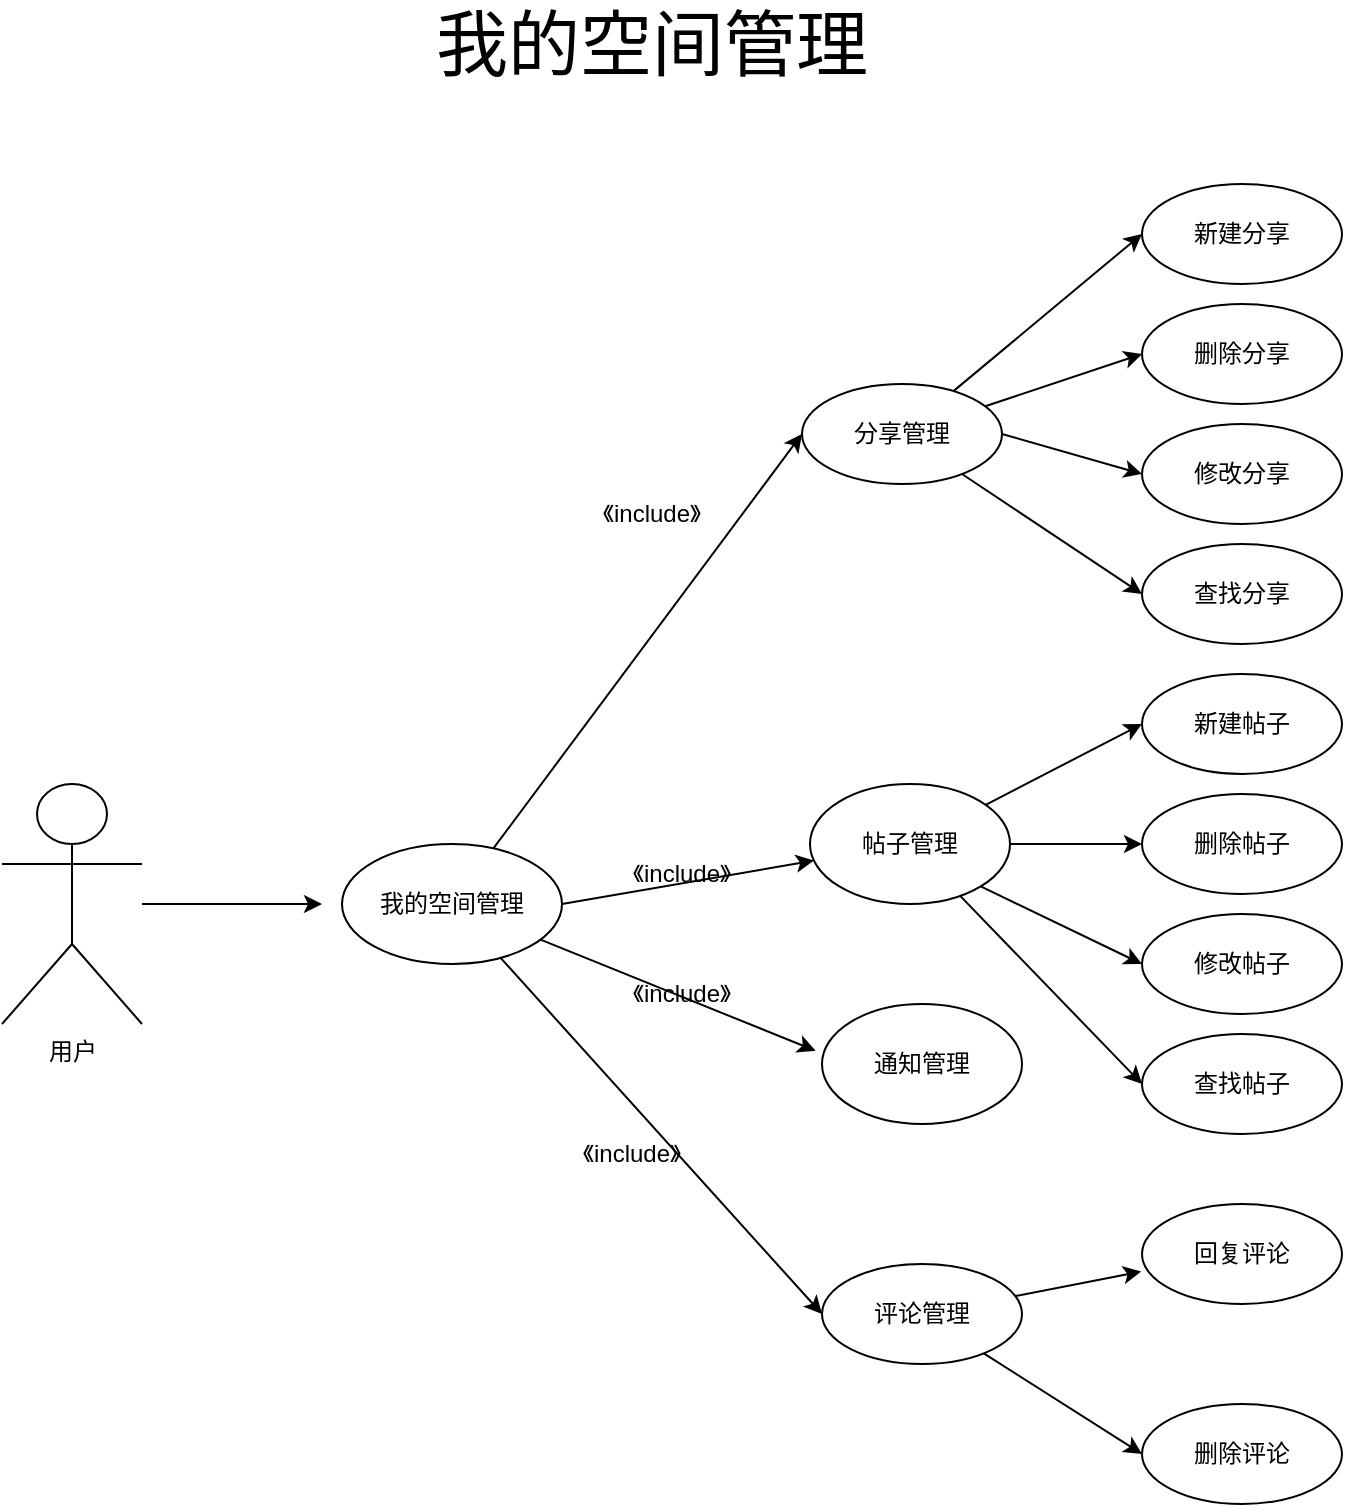 <mxfile version="14.5.8" type="github">
  <diagram id="bwJocp46GtlEM1BUu3Q2" name="第 1 页">
    <mxGraphModel dx="1504" dy="579" grid="1" gridSize="10" guides="1" tooltips="1" connect="1" arrows="1" fold="1" page="1" pageScale="1" pageWidth="827" pageHeight="1169" math="0" shadow="0">
      <root>
        <mxCell id="0" />
        <mxCell id="1" parent="0" />
        <mxCell id="QmwEEpF4zXc-ardIhflR-2" value="&lt;font style=&quot;font-size: 36px&quot;&gt;我的空间管理&lt;/font&gt;" style="text;html=1;strokeColor=none;fillColor=none;align=center;verticalAlign=middle;whiteSpace=wrap;rounded=0;" vertex="1" parent="1">
          <mxGeometry x="270" y="80" width="230" height="20" as="geometry" />
        </mxCell>
        <mxCell id="QmwEEpF4zXc-ardIhflR-46" value="" style="group" vertex="1" connectable="0" parent="1">
          <mxGeometry x="230" y="160" width="500" height="660" as="geometry" />
        </mxCell>
        <mxCell id="QmwEEpF4zXc-ardIhflR-3" value="帖子管理" style="ellipse;whiteSpace=wrap;html=1;" vertex="1" parent="QmwEEpF4zXc-ardIhflR-46">
          <mxGeometry x="234" y="300" width="100" height="60" as="geometry" />
        </mxCell>
        <mxCell id="QmwEEpF4zXc-ardIhflR-4" value="分享管理" style="ellipse;whiteSpace=wrap;html=1;" vertex="1" parent="QmwEEpF4zXc-ardIhflR-46">
          <mxGeometry x="230" y="100" width="100" height="50" as="geometry" />
        </mxCell>
        <mxCell id="QmwEEpF4zXc-ardIhflR-5" value="评论管理" style="ellipse;whiteSpace=wrap;html=1;" vertex="1" parent="QmwEEpF4zXc-ardIhflR-46">
          <mxGeometry x="240" y="540" width="100" height="50" as="geometry" />
        </mxCell>
        <mxCell id="QmwEEpF4zXc-ardIhflR-6" style="edgeStyle=none;rounded=0;orthogonalLoop=1;jettySize=auto;html=1;exitX=1;exitY=0.5;exitDx=0;exitDy=0;" edge="1" parent="QmwEEpF4zXc-ardIhflR-46" source="QmwEEpF4zXc-ardIhflR-9" target="QmwEEpF4zXc-ardIhflR-3">
          <mxGeometry x="-26" y="-5" as="geometry" />
        </mxCell>
        <mxCell id="QmwEEpF4zXc-ardIhflR-7" style="edgeStyle=none;rounded=0;orthogonalLoop=1;jettySize=auto;html=1;entryX=0;entryY=0.5;entryDx=0;entryDy=0;" edge="1" parent="QmwEEpF4zXc-ardIhflR-46" source="QmwEEpF4zXc-ardIhflR-9" target="QmwEEpF4zXc-ardIhflR-4">
          <mxGeometry x="-26" y="-5" as="geometry" />
        </mxCell>
        <mxCell id="QmwEEpF4zXc-ardIhflR-8" style="edgeStyle=none;rounded=0;orthogonalLoop=1;jettySize=auto;html=1;entryX=0;entryY=0.5;entryDx=0;entryDy=0;" edge="1" parent="QmwEEpF4zXc-ardIhflR-46" source="QmwEEpF4zXc-ardIhflR-9" target="QmwEEpF4zXc-ardIhflR-5">
          <mxGeometry x="-26" y="-5" as="geometry" />
        </mxCell>
        <mxCell id="QmwEEpF4zXc-ardIhflR-9" value="我的空间管理" style="ellipse;whiteSpace=wrap;html=1;" vertex="1" parent="QmwEEpF4zXc-ardIhflR-46">
          <mxGeometry y="330" width="110" height="60" as="geometry" />
        </mxCell>
        <mxCell id="QmwEEpF4zXc-ardIhflR-11" value="《include》" style="text;html=1;strokeColor=none;fillColor=none;align=center;verticalAlign=middle;whiteSpace=wrap;rounded=0;" vertex="1" parent="QmwEEpF4zXc-ardIhflR-46">
          <mxGeometry x="140" y="335" width="60" height="20" as="geometry" />
        </mxCell>
        <mxCell id="QmwEEpF4zXc-ardIhflR-12" value="《include》" style="text;html=1;strokeColor=none;fillColor=none;align=center;verticalAlign=middle;whiteSpace=wrap;rounded=0;" vertex="1" parent="QmwEEpF4zXc-ardIhflR-46">
          <mxGeometry x="120" y="150" width="70" height="30" as="geometry" />
        </mxCell>
        <mxCell id="QmwEEpF4zXc-ardIhflR-13" value="《include》" style="text;html=1;strokeColor=none;fillColor=none;align=center;verticalAlign=middle;whiteSpace=wrap;rounded=0;" vertex="1" parent="QmwEEpF4zXc-ardIhflR-46">
          <mxGeometry x="135" y="390" width="70" height="30" as="geometry" />
        </mxCell>
        <mxCell id="QmwEEpF4zXc-ardIhflR-15" value="新建分享" style="ellipse;whiteSpace=wrap;html=1;" vertex="1" parent="QmwEEpF4zXc-ardIhflR-46">
          <mxGeometry x="400" width="100" height="50" as="geometry" />
        </mxCell>
        <mxCell id="QmwEEpF4zXc-ardIhflR-16" value="" style="rounded=0;orthogonalLoop=1;jettySize=auto;html=1;entryX=0;entryY=0.5;entryDx=0;entryDy=0;" edge="1" parent="QmwEEpF4zXc-ardIhflR-46" source="QmwEEpF4zXc-ardIhflR-4" target="QmwEEpF4zXc-ardIhflR-15">
          <mxGeometry relative="1" as="geometry" />
        </mxCell>
        <mxCell id="QmwEEpF4zXc-ardIhflR-17" value="删除分享" style="ellipse;whiteSpace=wrap;html=1;" vertex="1" parent="QmwEEpF4zXc-ardIhflR-46">
          <mxGeometry x="400" y="60" width="100" height="50" as="geometry" />
        </mxCell>
        <mxCell id="QmwEEpF4zXc-ardIhflR-20" style="edgeStyle=none;rounded=0;orthogonalLoop=1;jettySize=auto;html=1;entryX=0;entryY=0.5;entryDx=0;entryDy=0;" edge="1" parent="QmwEEpF4zXc-ardIhflR-46" source="QmwEEpF4zXc-ardIhflR-4" target="QmwEEpF4zXc-ardIhflR-17">
          <mxGeometry relative="1" as="geometry" />
        </mxCell>
        <mxCell id="QmwEEpF4zXc-ardIhflR-18" value="查找分享" style="ellipse;whiteSpace=wrap;html=1;" vertex="1" parent="QmwEEpF4zXc-ardIhflR-46">
          <mxGeometry x="400" y="180" width="100" height="50" as="geometry" />
        </mxCell>
        <mxCell id="QmwEEpF4zXc-ardIhflR-22" style="edgeStyle=none;rounded=0;orthogonalLoop=1;jettySize=auto;html=1;entryX=0;entryY=0.5;entryDx=0;entryDy=0;" edge="1" parent="QmwEEpF4zXc-ardIhflR-46" source="QmwEEpF4zXc-ardIhflR-4" target="QmwEEpF4zXc-ardIhflR-18">
          <mxGeometry relative="1" as="geometry" />
        </mxCell>
        <mxCell id="QmwEEpF4zXc-ardIhflR-19" value="修改分享" style="ellipse;whiteSpace=wrap;html=1;" vertex="1" parent="QmwEEpF4zXc-ardIhflR-46">
          <mxGeometry x="400" y="120" width="100" height="50" as="geometry" />
        </mxCell>
        <mxCell id="QmwEEpF4zXc-ardIhflR-21" style="edgeStyle=none;rounded=0;orthogonalLoop=1;jettySize=auto;html=1;exitX=1;exitY=0.5;exitDx=0;exitDy=0;entryX=0;entryY=0.5;entryDx=0;entryDy=0;" edge="1" parent="QmwEEpF4zXc-ardIhflR-46" source="QmwEEpF4zXc-ardIhflR-4" target="QmwEEpF4zXc-ardIhflR-19">
          <mxGeometry relative="1" as="geometry" />
        </mxCell>
        <mxCell id="QmwEEpF4zXc-ardIhflR-27" value="新建帖子" style="ellipse;whiteSpace=wrap;html=1;" vertex="1" parent="QmwEEpF4zXc-ardIhflR-46">
          <mxGeometry x="400" y="245" width="100" height="50" as="geometry" />
        </mxCell>
        <mxCell id="QmwEEpF4zXc-ardIhflR-31" style="edgeStyle=none;rounded=0;orthogonalLoop=1;jettySize=auto;html=1;entryX=0;entryY=0.5;entryDx=0;entryDy=0;" edge="1" parent="QmwEEpF4zXc-ardIhflR-46" source="QmwEEpF4zXc-ardIhflR-3" target="QmwEEpF4zXc-ardIhflR-27">
          <mxGeometry relative="1" as="geometry" />
        </mxCell>
        <mxCell id="QmwEEpF4zXc-ardIhflR-28" value="删除帖子" style="ellipse;whiteSpace=wrap;html=1;" vertex="1" parent="QmwEEpF4zXc-ardIhflR-46">
          <mxGeometry x="400" y="305" width="100" height="50" as="geometry" />
        </mxCell>
        <mxCell id="QmwEEpF4zXc-ardIhflR-32" style="edgeStyle=none;rounded=0;orthogonalLoop=1;jettySize=auto;html=1;entryX=0;entryY=0.5;entryDx=0;entryDy=0;" edge="1" parent="QmwEEpF4zXc-ardIhflR-46" source="QmwEEpF4zXc-ardIhflR-3" target="QmwEEpF4zXc-ardIhflR-28">
          <mxGeometry relative="1" as="geometry" />
        </mxCell>
        <mxCell id="QmwEEpF4zXc-ardIhflR-29" value="查找帖子" style="ellipse;whiteSpace=wrap;html=1;" vertex="1" parent="QmwEEpF4zXc-ardIhflR-46">
          <mxGeometry x="400" y="425" width="100" height="50" as="geometry" />
        </mxCell>
        <mxCell id="QmwEEpF4zXc-ardIhflR-34" style="edgeStyle=none;rounded=0;orthogonalLoop=1;jettySize=auto;html=1;entryX=0;entryY=0.5;entryDx=0;entryDy=0;" edge="1" parent="QmwEEpF4zXc-ardIhflR-46" source="QmwEEpF4zXc-ardIhflR-3" target="QmwEEpF4zXc-ardIhflR-29">
          <mxGeometry relative="1" as="geometry" />
        </mxCell>
        <mxCell id="QmwEEpF4zXc-ardIhflR-30" value="修改帖子" style="ellipse;whiteSpace=wrap;html=1;" vertex="1" parent="QmwEEpF4zXc-ardIhflR-46">
          <mxGeometry x="400" y="365" width="100" height="50" as="geometry" />
        </mxCell>
        <mxCell id="QmwEEpF4zXc-ardIhflR-33" style="edgeStyle=none;rounded=0;orthogonalLoop=1;jettySize=auto;html=1;entryX=0;entryY=0.5;entryDx=0;entryDy=0;exitX=1;exitY=1;exitDx=0;exitDy=0;" edge="1" parent="QmwEEpF4zXc-ardIhflR-46" source="QmwEEpF4zXc-ardIhflR-3" target="QmwEEpF4zXc-ardIhflR-30">
          <mxGeometry relative="1" as="geometry" />
        </mxCell>
        <mxCell id="QmwEEpF4zXc-ardIhflR-38" value="回复评论&lt;span style=&quot;color: rgba(0 , 0 , 0 , 0) ; font-family: monospace ; font-size: 0px&quot;&gt;%3CmxGraphModel%3E%3Croot%3E%3CmxCell%20id%3D%220%22%2F%3E%3CmxCell%20id%3D%221%22%20parent%3D%220%22%2F%3E%3CmxCell%20id%3D%222%22%20value%3D%22%E8%AF%84%E8%AE%BA%E7%AE%A1%E7%90%86%22%20style%3D%22ellipse%3BwhiteSpace%3Dwrap%3Bhtml%3D1%3B%22%20vertex%3D%221%22%20parent%3D%221%22%3E%3CmxGeometry%20x%3D%22320%22%20y%3D%22750%22%20width%3D%22100%22%20height%3D%2250%22%20as%3D%22geometry%22%2F%3E%3C%2FmxCell%3E%3C%2Froot%3E%3C%2FmxGraphModel%3E&lt;/span&gt;" style="ellipse;whiteSpace=wrap;html=1;" vertex="1" parent="QmwEEpF4zXc-ardIhflR-46">
          <mxGeometry x="400" y="510" width="100" height="50" as="geometry" />
        </mxCell>
        <mxCell id="QmwEEpF4zXc-ardIhflR-40" style="edgeStyle=none;rounded=0;orthogonalLoop=1;jettySize=auto;html=1;entryX=-0.004;entryY=0.676;entryDx=0;entryDy=0;entryPerimeter=0;" edge="1" parent="QmwEEpF4zXc-ardIhflR-46" source="QmwEEpF4zXc-ardIhflR-5" target="QmwEEpF4zXc-ardIhflR-38">
          <mxGeometry relative="1" as="geometry" />
        </mxCell>
        <mxCell id="QmwEEpF4zXc-ardIhflR-39" value="删除评论" style="ellipse;whiteSpace=wrap;html=1;" vertex="1" parent="QmwEEpF4zXc-ardIhflR-46">
          <mxGeometry x="400" y="610" width="100" height="50" as="geometry" />
        </mxCell>
        <mxCell id="QmwEEpF4zXc-ardIhflR-41" style="edgeStyle=none;rounded=0;orthogonalLoop=1;jettySize=auto;html=1;entryX=0;entryY=0.5;entryDx=0;entryDy=0;" edge="1" parent="QmwEEpF4zXc-ardIhflR-46" source="QmwEEpF4zXc-ardIhflR-5" target="QmwEEpF4zXc-ardIhflR-39">
          <mxGeometry relative="1" as="geometry" />
        </mxCell>
        <mxCell id="QmwEEpF4zXc-ardIhflR-43" value="通知管理" style="ellipse;whiteSpace=wrap;html=1;" vertex="1" parent="QmwEEpF4zXc-ardIhflR-46">
          <mxGeometry x="240" y="410" width="100" height="60" as="geometry" />
        </mxCell>
        <mxCell id="QmwEEpF4zXc-ardIhflR-42" style="edgeStyle=none;rounded=0;orthogonalLoop=1;jettySize=auto;html=1;entryX=-0.032;entryY=0.39;entryDx=0;entryDy=0;entryPerimeter=0;" edge="1" parent="QmwEEpF4zXc-ardIhflR-46" source="QmwEEpF4zXc-ardIhflR-9" target="QmwEEpF4zXc-ardIhflR-43">
          <mxGeometry relative="1" as="geometry">
            <mxPoint x="270" y="520" as="targetPoint" />
          </mxGeometry>
        </mxCell>
        <mxCell id="QmwEEpF4zXc-ardIhflR-44" value="《include》" style="text;html=1;strokeColor=none;fillColor=none;align=center;verticalAlign=middle;whiteSpace=wrap;rounded=0;" vertex="1" parent="QmwEEpF4zXc-ardIhflR-46">
          <mxGeometry x="110" y="470" width="70" height="30" as="geometry" />
        </mxCell>
        <mxCell id="QmwEEpF4zXc-ardIhflR-50" style="edgeStyle=none;rounded=0;orthogonalLoop=1;jettySize=auto;html=1;" edge="1" parent="1" source="QmwEEpF4zXc-ardIhflR-47">
          <mxGeometry relative="1" as="geometry">
            <mxPoint x="220.0" y="520" as="targetPoint" />
          </mxGeometry>
        </mxCell>
        <mxCell id="QmwEEpF4zXc-ardIhflR-47" value="用户" style="shape=umlActor;verticalLabelPosition=bottom;verticalAlign=top;html=1;outlineConnect=0;" vertex="1" parent="1">
          <mxGeometry x="60" y="460" width="70" height="120" as="geometry" />
        </mxCell>
      </root>
    </mxGraphModel>
  </diagram>
</mxfile>
